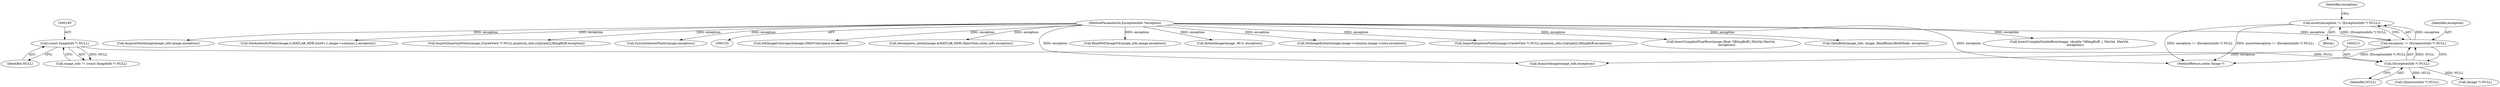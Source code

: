 digraph "0_ImageMagick_04178de2247e353fc095846784b9a10fefdbf890@API" {
"1000207" [label="(Call,assert(exception != (ExceptionInfo *) NULL))"];
"1000208" [label="(Call,exception != (ExceptionInfo *) NULL)"];
"1000157" [label="(MethodParameterIn,ExceptionInfo *exception)"];
"1000210" [label="(Call,(ExceptionInfo *) NULL)"];
"1000198" [label="(Call,(const ImageInfo *) NULL)"];
"1001128" [label="(Call,SetImageColorspace(image,GRAYColorspace,exception))"];
"1000210" [label="(Call,(ExceptionInfo *) NULL)"];
"1000212" [label="(Identifier,NULL)"];
"1000505" [label="(Call,decompress_block(image,&MATLAB_HDR.ObjectSize,clone_info,exception))"];
"1000287" [label="(Call,ReadMATImageV4(image_info,image,exception))"];
"1000208" [label="(Call,exception != (ExceptionInfo *) NULL)"];
"1001634" [label="(Call,RotateImage(image, 90.0, exception))"];
"1001158" [label="(Call,SetImageExtent(image,image->columns,image->rows,exception))"];
"1001383" [label="(Call,ImportQuantumPixels(image,(CacheView *) NULL,quantum_info,z2qtype[z],BImgBuff,exception))"];
"1000158" [label="(Block,)"];
"1001586" [label="(Call,InsertComplexFloatRow(image,(float *)BImgBuff,i,MinVal,MaxVal,\n            exception))"];
"1000232" [label="(Call,OpenBlob(image_info, image, ReadBinaryBlobMode, exception))"];
"1000227" [label="(Call,AcquireImage(image_info,exception))"];
"1000207" [label="(Call,assert(exception != (ExceptionInfo *) NULL))"];
"1000196" [label="(Call,image_info != (const ImageInfo *) NULL)"];
"1000216" [label="(Identifier,exception)"];
"1001987" [label="(MethodReturn,static Image *)"];
"1001553" [label="(Call,InsertComplexDoubleRow(image, (double *)BImgBuff, i, MinVal, MaxVal,\n            exception))"];
"1001726" [label="(Call,AcquireNextImage(image_info,image,exception))"];
"1000200" [label="(Identifier,NULL)"];
"1001291" [label="(Call,GetAuthenticPixels(image,0,MATLAB_HDR.SizeY-i-1,image->columns,1,exception))"];
"1001419" [label="(Call,ImportQuantumPixels(image,(CacheView *) NULL,quantum_info,z2qtype[z],BImgBuff,exception))"];
"1000209" [label="(Identifier,exception)"];
"1000157" [label="(MethodParameterIn,ExceptionInfo *exception)"];
"1000252" [label="(Call,(QuantumInfo *) NULL)"];
"1000247" [label="(Call,(Image *) NULL)"];
"1000198" [label="(Call,(const ImageInfo *) NULL)"];
"1001460" [label="(Call,SyncAuthenticPixels(image,exception))"];
"1000207" -> "1000158"  [label="AST: "];
"1000207" -> "1000208"  [label="CFG: "];
"1000208" -> "1000207"  [label="AST: "];
"1000216" -> "1000207"  [label="CFG: "];
"1000207" -> "1001987"  [label="DDG: exception != (ExceptionInfo *) NULL"];
"1000207" -> "1001987"  [label="DDG: assert(exception != (ExceptionInfo *) NULL)"];
"1000208" -> "1000207"  [label="DDG: exception"];
"1000208" -> "1000207"  [label="DDG: (ExceptionInfo *) NULL"];
"1000208" -> "1000210"  [label="CFG: "];
"1000209" -> "1000208"  [label="AST: "];
"1000210" -> "1000208"  [label="AST: "];
"1000208" -> "1001987"  [label="DDG: (ExceptionInfo *) NULL"];
"1000157" -> "1000208"  [label="DDG: exception"];
"1000210" -> "1000208"  [label="DDG: NULL"];
"1000208" -> "1000227"  [label="DDG: exception"];
"1000157" -> "1000155"  [label="AST: "];
"1000157" -> "1001987"  [label="DDG: exception"];
"1000157" -> "1000227"  [label="DDG: exception"];
"1000157" -> "1000232"  [label="DDG: exception"];
"1000157" -> "1000287"  [label="DDG: exception"];
"1000157" -> "1000505"  [label="DDG: exception"];
"1000157" -> "1001128"  [label="DDG: exception"];
"1000157" -> "1001158"  [label="DDG: exception"];
"1000157" -> "1001291"  [label="DDG: exception"];
"1000157" -> "1001383"  [label="DDG: exception"];
"1000157" -> "1001419"  [label="DDG: exception"];
"1000157" -> "1001460"  [label="DDG: exception"];
"1000157" -> "1001553"  [label="DDG: exception"];
"1000157" -> "1001586"  [label="DDG: exception"];
"1000157" -> "1001634"  [label="DDG: exception"];
"1000157" -> "1001726"  [label="DDG: exception"];
"1000210" -> "1000212"  [label="CFG: "];
"1000211" -> "1000210"  [label="AST: "];
"1000212" -> "1000210"  [label="AST: "];
"1000198" -> "1000210"  [label="DDG: NULL"];
"1000210" -> "1000247"  [label="DDG: NULL"];
"1000210" -> "1000252"  [label="DDG: NULL"];
"1000198" -> "1000196"  [label="AST: "];
"1000198" -> "1000200"  [label="CFG: "];
"1000199" -> "1000198"  [label="AST: "];
"1000200" -> "1000198"  [label="AST: "];
"1000196" -> "1000198"  [label="CFG: "];
"1000198" -> "1000196"  [label="DDG: NULL"];
}
